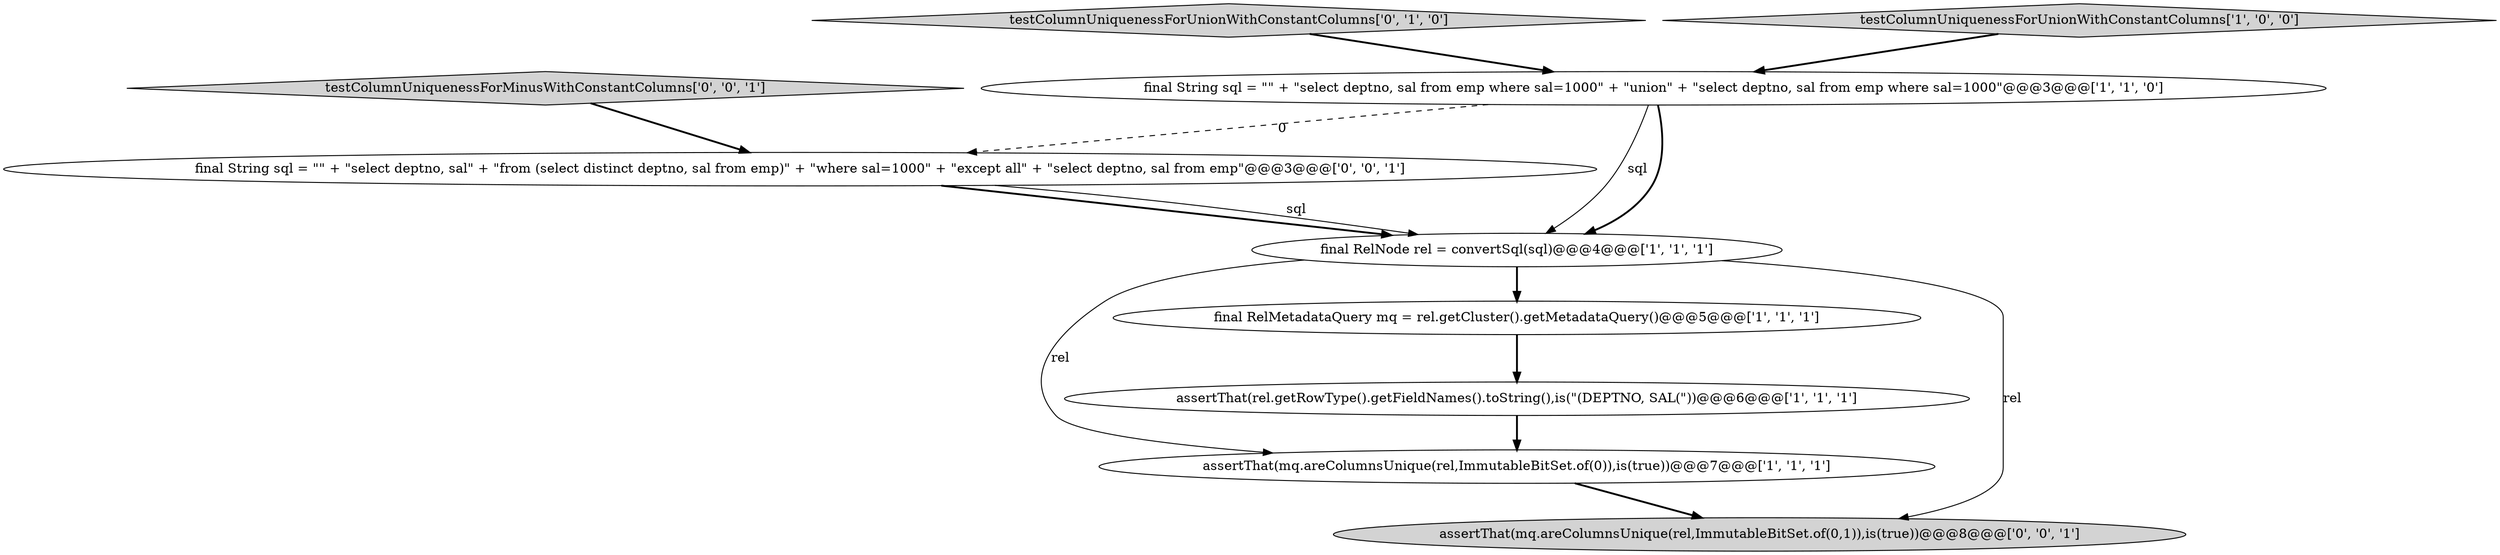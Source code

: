 digraph {
5 [style = filled, label = "final RelNode rel = convertSql(sql)@@@4@@@['1', '1', '1']", fillcolor = white, shape = ellipse image = "AAA0AAABBB1BBB"];
1 [style = filled, label = "assertThat(rel.getRowType().getFieldNames().toString(),is(\"(DEPTNO, SAL(\"))@@@6@@@['1', '1', '1']", fillcolor = white, shape = ellipse image = "AAA0AAABBB1BBB"];
2 [style = filled, label = "assertThat(mq.areColumnsUnique(rel,ImmutableBitSet.of(0)),is(true))@@@7@@@['1', '1', '1']", fillcolor = white, shape = ellipse image = "AAA0AAABBB1BBB"];
6 [style = filled, label = "testColumnUniquenessForUnionWithConstantColumns['0', '1', '0']", fillcolor = lightgray, shape = diamond image = "AAA0AAABBB2BBB"];
3 [style = filled, label = "final RelMetadataQuery mq = rel.getCluster().getMetadataQuery()@@@5@@@['1', '1', '1']", fillcolor = white, shape = ellipse image = "AAA0AAABBB1BBB"];
0 [style = filled, label = "testColumnUniquenessForUnionWithConstantColumns['1', '0', '0']", fillcolor = lightgray, shape = diamond image = "AAA0AAABBB1BBB"];
7 [style = filled, label = "assertThat(mq.areColumnsUnique(rel,ImmutableBitSet.of(0,1)),is(true))@@@8@@@['0', '0', '1']", fillcolor = lightgray, shape = ellipse image = "AAA0AAABBB3BBB"];
8 [style = filled, label = "testColumnUniquenessForMinusWithConstantColumns['0', '0', '1']", fillcolor = lightgray, shape = diamond image = "AAA0AAABBB3BBB"];
9 [style = filled, label = "final String sql = \"\" + \"select deptno, sal\" + \"from (select distinct deptno, sal from emp)\" + \"where sal=1000\" + \"except all\" + \"select deptno, sal from emp\"@@@3@@@['0', '0', '1']", fillcolor = white, shape = ellipse image = "AAA0AAABBB3BBB"];
4 [style = filled, label = "final String sql = \"\" + \"select deptno, sal from emp where sal=1000\" + \"union\" + \"select deptno, sal from emp where sal=1000\"@@@3@@@['1', '1', '0']", fillcolor = white, shape = ellipse image = "AAA0AAABBB1BBB"];
9->5 [style = bold, label=""];
5->3 [style = bold, label=""];
4->5 [style = solid, label="sql"];
6->4 [style = bold, label=""];
5->7 [style = solid, label="rel"];
4->9 [style = dashed, label="0"];
1->2 [style = bold, label=""];
2->7 [style = bold, label=""];
3->1 [style = bold, label=""];
5->2 [style = solid, label="rel"];
0->4 [style = bold, label=""];
9->5 [style = solid, label="sql"];
4->5 [style = bold, label=""];
8->9 [style = bold, label=""];
}
